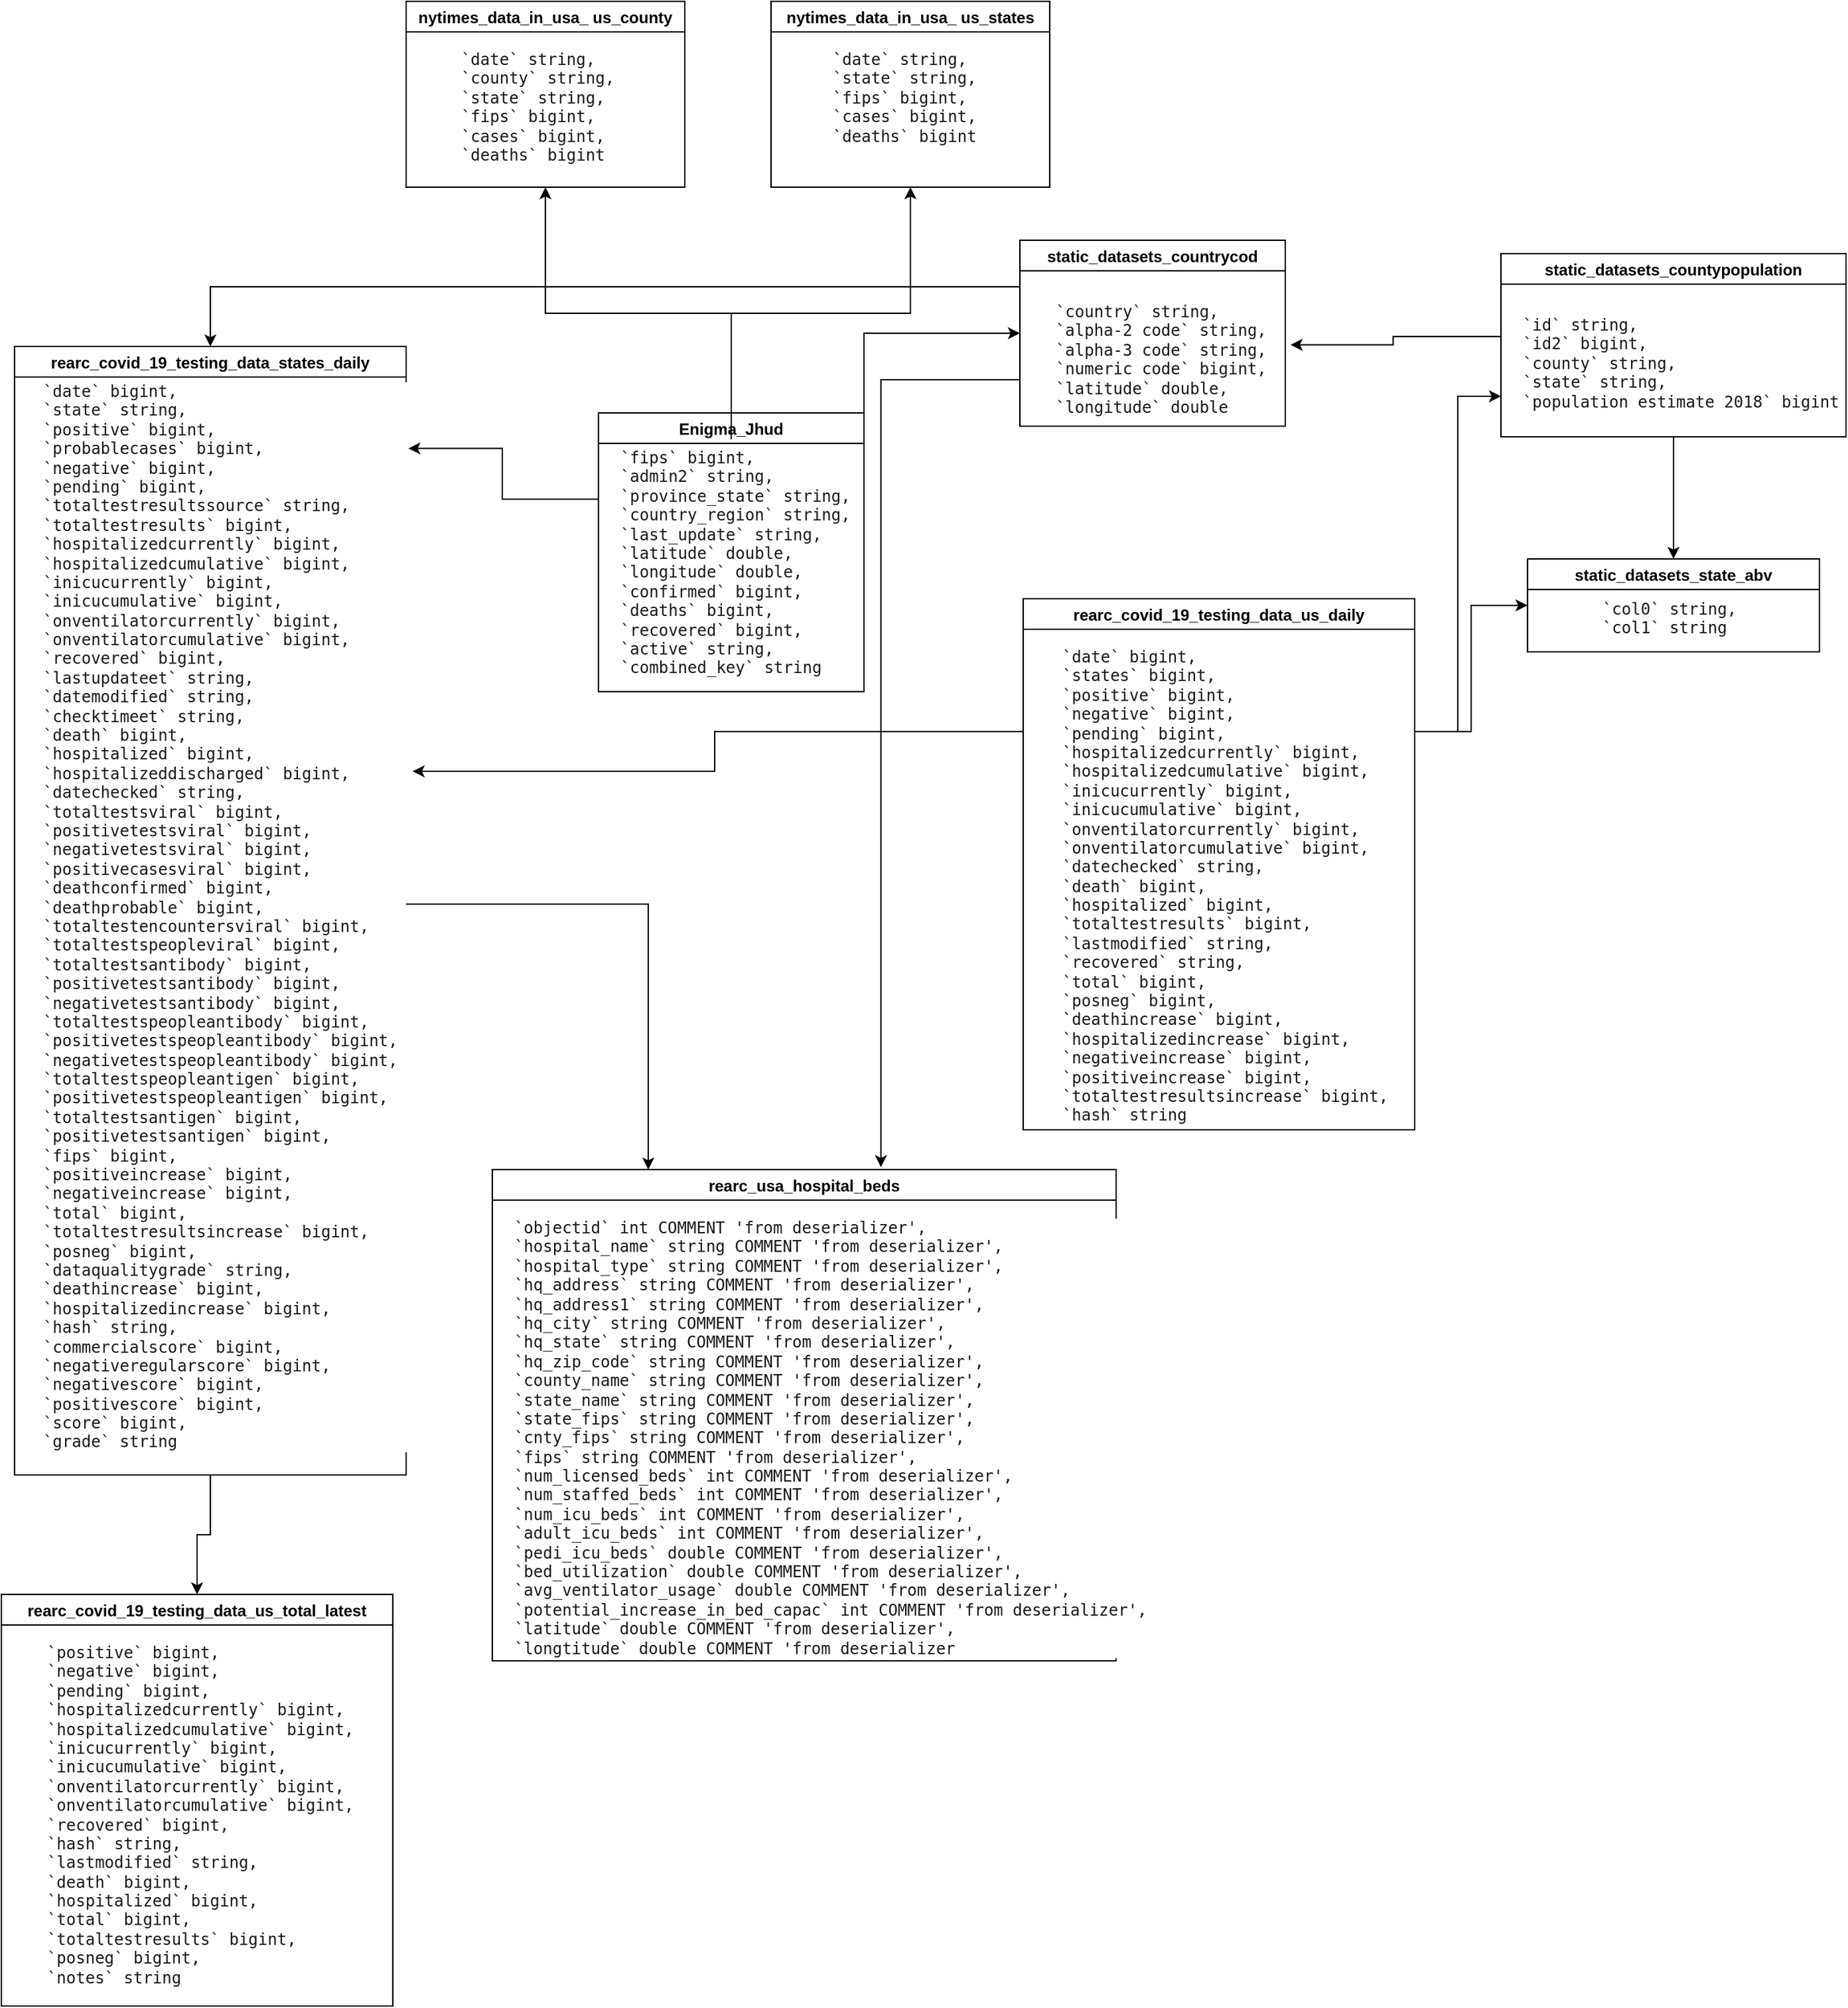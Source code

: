 <mxfile version="16.4.0" type="device"><diagram id="yud-Esq2TruF_h-ce3mI" name="Page-1"><mxGraphModel dx="2076" dy="1128" grid="1" gridSize="10" guides="1" tooltips="1" connect="1" arrows="1" fold="1" page="1" pageScale="1" pageWidth="1169" pageHeight="1654" math="0" shadow="0"><root><mxCell id="0"/><mxCell id="1" parent="0"/><mxCell id="qp9SyocR5Nth-Y_r-hlz-1" value="Enigma_Jhud" style="swimlane;" vertex="1" parent="1"><mxGeometry x="520" y="380" width="200" height="210" as="geometry"/></mxCell><mxCell id="qp9SyocR5Nth-Y_r-hlz-5" value="&lt;pre class=&quot;awsui_root_18wu0_sime4_93 awsui_box_18wu0_sime4_207 awsui_pre-variant_18wu0_sime4_207 awsui_p-xl_18wu0_sime4_674 awsui_color-default_18wu0_sime4_207 awsui_font-size-body-s_18wu0_sime4_346 awsui_font-weight-default_18wu0_sime4_263&quot; style=&quot;background: rgb(255, 255, 255); margin: 0px; overflow: auto; font-weight: 400; color: rgb(22, 25, 31); letter-spacing: normal; font-style: normal; text-align: left; text-indent: 0px; text-transform: none; word-spacing: 0px;&quot;&gt;  `fips` bigint, &#10;  `admin2` string, &#10;  `province_state` string, &#10;  `country_region` string, &#10;  `last_update` string, &#10;  `latitude` double, &#10;  `longitude` double, &#10;  `confirmed` bigint, &#10;  `deaths` bigint, &#10;  `recovered` bigint, &#10;  `active` string, &#10;  `combined_key` string&lt;/pre&gt;" style="text;whiteSpace=wrap;html=1;" vertex="1" parent="qp9SyocR5Nth-Y_r-hlz-1"><mxGeometry y="20" width="200" height="180" as="geometry"/></mxCell><mxCell id="qp9SyocR5Nth-Y_r-hlz-38" style="edgeStyle=orthogonalEdgeStyle;rounded=0;orthogonalLoop=1;jettySize=auto;html=1;exitX=0.5;exitY=1;exitDx=0;exitDy=0;entryX=0.5;entryY=0;entryDx=0;entryDy=0;" edge="1" parent="1" source="qp9SyocR5Nth-Y_r-hlz-2" target="qp9SyocR5Nth-Y_r-hlz-11"><mxGeometry relative="1" as="geometry"/></mxCell><mxCell id="qp9SyocR5Nth-Y_r-hlz-2" value="rearc_covid_19_testing_data_states_daily" style="swimlane;startSize=23;" vertex="1" parent="1"><mxGeometry x="80" y="330" width="295" height="850" as="geometry"/></mxCell><mxCell id="qp9SyocR5Nth-Y_r-hlz-8" value="&lt;pre class=&quot;awsui_root_18wu0_sime4_93 awsui_box_18wu0_sime4_207 awsui_pre-variant_18wu0_sime4_207 awsui_p-xl_18wu0_sime4_674 awsui_color-default_18wu0_sime4_207 awsui_font-size-body-s_18wu0_sime4_346 awsui_font-weight-default_18wu0_sime4_263&quot; style=&quot;background: rgb(255, 255, 255); margin: 0px; overflow: auto; font-weight: 400; color: rgb(22, 25, 31); letter-spacing: normal; font-style: normal; text-align: left; text-indent: 0px; text-transform: none; word-spacing: 0px;&quot;&gt;  `date` bigint, &#10;  `state` string, &#10;  `positive` bigint, &#10;  `probablecases` bigint, &#10;  `negative` bigint, &#10;  `pending` bigint, &#10;  `totaltestresultssource` string, &#10;  `totaltestresults` bigint, &#10;  `hospitalizedcurrently` bigint, &#10;  `hospitalizedcumulative` bigint, &#10;  `inicucurrently` bigint, &#10;  `inicucumulative` bigint, &#10;  `onventilatorcurrently` bigint, &#10;  `onventilatorcumulative` bigint, &#10;  `recovered` bigint, &#10;  `lastupdateet` string, &#10;  `datemodified` string, &#10;  `checktimeet` string, &#10;  `death` bigint, &#10;  `hospitalized` bigint, &#10;  `hospitalizeddischarged` bigint, &#10;  `datechecked` string, &#10;  `totaltestsviral` bigint, &#10;  `positivetestsviral` bigint, &#10;  `negativetestsviral` bigint, &#10;  `positivecasesviral` bigint, &#10;  `deathconfirmed` bigint, &#10;  `deathprobable` bigint, &#10;  `totaltestencountersviral` bigint, &#10;  `totaltestspeopleviral` bigint, &#10;  `totaltestsantibody` bigint, &#10;  `positivetestsantibody` bigint, &#10;  `negativetestsantibody` bigint, &#10;  `totaltestspeopleantibody` bigint, &#10;  `positivetestspeopleantibody` bigint, &#10;  `negativetestspeopleantibody` bigint, &#10;  `totaltestspeopleantigen` bigint, &#10;  `positivetestspeopleantigen` bigint, &#10;  `totaltestsantigen` bigint, &#10;  `positivetestsantigen` bigint, &#10;  `fips` bigint, &#10;  `positiveincrease` bigint, &#10;  `negativeincrease` bigint, &#10;  `total` bigint, &#10;  `totaltestresultsincrease` bigint, &#10;  `posneg` bigint, &#10;  `dataqualitygrade` string, &#10;  `deathincrease` bigint, &#10;  `hospitalizedincrease` bigint, &#10;  `hash` string, &#10;  `commercialscore` bigint, &#10;  `negativeregularscore` bigint, &#10;  `negativescore` bigint, &#10;  `positivescore` bigint, &#10;  `score` bigint, &#10;  `grade` string&lt;/pre&gt;" style="text;whiteSpace=wrap;html=1;" vertex="1" parent="qp9SyocR5Nth-Y_r-hlz-2"><mxGeometry x="5" y="20" width="290" height="800" as="geometry"/></mxCell><mxCell id="qp9SyocR5Nth-Y_r-hlz-3" value="nytimes_data_in_usa_ us_states" style="swimlane;" vertex="1" parent="1"><mxGeometry x="650" y="70" width="210" height="140" as="geometry"/></mxCell><mxCell id="qp9SyocR5Nth-Y_r-hlz-7" value="&lt;pre class=&quot;awsui_root_18wu0_sime4_93 awsui_box_18wu0_sime4_207 awsui_pre-variant_18wu0_sime4_207 awsui_p-xl_18wu0_sime4_674 awsui_color-default_18wu0_sime4_207 awsui_font-size-body-s_18wu0_sime4_346 awsui_font-weight-default_18wu0_sime4_263&quot; style=&quot;background: rgb(255 , 255 , 255) ; margin: 0px ; overflow: auto ; font-weight: 400 ; color: rgb(22 , 25 , 31) ; letter-spacing: normal ; font-style: normal ; text-align: left ; text-indent: 0px ; text-transform: none ; word-spacing: 0px&quot;&gt;  `date` string, &lt;br&gt;  `state` string, &lt;br&gt;  `fips` bigint, &lt;br&gt;  `cases` bigint, &lt;br&gt;  `deaths` bigint&lt;/pre&gt;" style="text;whiteSpace=wrap;html=1;" vertex="1" parent="qp9SyocR5Nth-Y_r-hlz-3"><mxGeometry x="30" y="30" width="140" height="90" as="geometry"/></mxCell><mxCell id="qp9SyocR5Nth-Y_r-hlz-4" value="nytimes_data_in_usa_ us_county" style="swimlane;startSize=23;" vertex="1" parent="1"><mxGeometry x="375" y="70" width="210" height="140" as="geometry"/></mxCell><mxCell id="qp9SyocR5Nth-Y_r-hlz-6" value="&lt;pre class=&quot;awsui_root_18wu0_sime4_93 awsui_box_18wu0_sime4_207 awsui_pre-variant_18wu0_sime4_207 awsui_p-xl_18wu0_sime4_674 awsui_color-default_18wu0_sime4_207 awsui_font-size-body-s_18wu0_sime4_346 awsui_font-weight-default_18wu0_sime4_263&quot; style=&quot;background: rgb(255, 255, 255); margin: 0px; overflow: auto; font-weight: 400; color: rgb(22, 25, 31); letter-spacing: normal; font-style: normal; text-align: left; text-indent: 0px; text-transform: none; word-spacing: 0px;&quot;&gt;  `date` string, &#10;  `county` string, &#10;  `state` string, &#10;  `fips` bigint, &#10;  `cases` bigint, &#10;  `deaths` bigint&lt;/pre&gt;" style="text;whiteSpace=wrap;html=1;" vertex="1" parent="qp9SyocR5Nth-Y_r-hlz-4"><mxGeometry x="25" y="30" width="150" height="100" as="geometry"/></mxCell><mxCell id="qp9SyocR5Nth-Y_r-hlz-30" style="edgeStyle=orthogonalEdgeStyle;rounded=0;orthogonalLoop=1;jettySize=auto;html=1;exitX=1;exitY=0.25;exitDx=0;exitDy=0;entryX=0;entryY=0.75;entryDx=0;entryDy=0;" edge="1" parent="1" source="qp9SyocR5Nth-Y_r-hlz-9" target="qp9SyocR5Nth-Y_r-hlz-22"><mxGeometry relative="1" as="geometry"/></mxCell><mxCell id="qp9SyocR5Nth-Y_r-hlz-31" style="edgeStyle=orthogonalEdgeStyle;rounded=0;orthogonalLoop=1;jettySize=auto;html=1;exitX=1;exitY=0.25;exitDx=0;exitDy=0;entryX=0;entryY=0.5;entryDx=0;entryDy=0;" edge="1" parent="1" source="qp9SyocR5Nth-Y_r-hlz-9" target="qp9SyocR5Nth-Y_r-hlz-23"><mxGeometry relative="1" as="geometry"/></mxCell><mxCell id="qp9SyocR5Nth-Y_r-hlz-35" style="edgeStyle=orthogonalEdgeStyle;rounded=0;orthogonalLoop=1;jettySize=auto;html=1;exitX=0;exitY=0.25;exitDx=0;exitDy=0;entryX=1.017;entryY=0.375;entryDx=0;entryDy=0;entryPerimeter=0;" edge="1" parent="1" source="qp9SyocR5Nth-Y_r-hlz-9" target="qp9SyocR5Nth-Y_r-hlz-8"><mxGeometry relative="1" as="geometry"/></mxCell><mxCell id="qp9SyocR5Nth-Y_r-hlz-9" value="rearc_covid_19_testing_data_us_daily" style="swimlane;startSize=23;" vertex="1" parent="1"><mxGeometry x="840" y="520" width="295" height="400" as="geometry"/></mxCell><mxCell id="qp9SyocR5Nth-Y_r-hlz-12" value="&lt;pre class=&quot;awsui_root_18wu0_sime4_93 awsui_box_18wu0_sime4_207 awsui_pre-variant_18wu0_sime4_207 awsui_p-xl_18wu0_sime4_674 awsui_color-default_18wu0_sime4_207 awsui_font-size-body-s_18wu0_sime4_346 awsui_font-weight-default_18wu0_sime4_263&quot; style=&quot;background: rgb(255, 255, 255); margin: 0px; overflow: auto; font-weight: 400; color: rgb(22, 25, 31); letter-spacing: normal; font-style: normal; text-align: left; text-indent: 0px; text-transform: none; word-spacing: 0px;&quot;&gt;  `date` bigint, &#10;  `states` bigint, &#10;  `positive` bigint, &#10;  `negative` bigint, &#10;  `pending` bigint, &#10;  `hospitalizedcurrently` bigint, &#10;  `hospitalizedcumulative` bigint, &#10;  `inicucurrently` bigint, &#10;  `inicucumulative` bigint, &#10;  `onventilatorcurrently` bigint, &#10;  `onventilatorcumulative` bigint, &#10;  `datechecked` string, &#10;  `death` bigint, &#10;  `hospitalized` bigint, &#10;  `totaltestresults` bigint, &#10;  `lastmodified` string, &#10;  `recovered` string, &#10;  `total` bigint, &#10;  `posneg` bigint, &#10;  `deathincrease` bigint, &#10;  `hospitalizedincrease` bigint, &#10;  `negativeincrease` bigint, &#10;  `positiveincrease` bigint, &#10;  `totaltestresultsincrease` bigint, &#10;  `hash` string&lt;/pre&gt;" style="text;whiteSpace=wrap;html=1;" vertex="1" parent="qp9SyocR5Nth-Y_r-hlz-9"><mxGeometry x="12.5" y="30" width="270" height="370" as="geometry"/></mxCell><mxCell id="qp9SyocR5Nth-Y_r-hlz-11" value="rearc_covid_19_testing_data_us_total_latest" style="swimlane;startSize=23;" vertex="1" parent="1"><mxGeometry x="70" y="1270" width="295" height="310" as="geometry"/></mxCell><mxCell id="qp9SyocR5Nth-Y_r-hlz-13" value="&lt;pre class=&quot;awsui_root_18wu0_sime4_93 awsui_box_18wu0_sime4_207 awsui_pre-variant_18wu0_sime4_207 awsui_p-xl_18wu0_sime4_674 awsui_color-default_18wu0_sime4_207 awsui_font-size-body-s_18wu0_sime4_346 awsui_font-weight-default_18wu0_sime4_263&quot; style=&quot;background: rgb(255, 255, 255); margin: 0px; overflow: auto; font-weight: 400; color: rgb(22, 25, 31); letter-spacing: normal; font-style: normal; text-align: left; text-indent: 0px; text-transform: none; word-spacing: 0px;&quot;&gt;  `positive` bigint, &#10;  `negative` bigint, &#10;  `pending` bigint, &#10;  `hospitalizedcurrently` bigint, &#10;  `hospitalizedcumulative` bigint, &#10;  `inicucurrently` bigint, &#10;  `inicucumulative` bigint, &#10;  `onventilatorcurrently` bigint, &#10;  `onventilatorcumulative` bigint, &#10;  `recovered` bigint, &#10;  `hash` string, &#10;  `lastmodified` string, &#10;  `death` bigint, &#10;  `hospitalized` bigint, &#10;  `total` bigint, &#10;  `totaltestresults` bigint, &#10;  `posneg` bigint, &#10;  `notes` string&lt;/pre&gt;" style="text;whiteSpace=wrap;html=1;" vertex="1" parent="qp9SyocR5Nth-Y_r-hlz-11"><mxGeometry x="17.5" y="30" width="260" height="270" as="geometry"/></mxCell><mxCell id="qp9SyocR5Nth-Y_r-hlz-14" value="rearc_usa_hospital_beds" style="swimlane;" vertex="1" parent="1"><mxGeometry x="440" y="950" width="470" height="370" as="geometry"/></mxCell><mxCell id="qp9SyocR5Nth-Y_r-hlz-20" value="&lt;pre class=&quot;awsui_root_18wu0_sime4_93 awsui_box_18wu0_sime4_207 awsui_pre-variant_18wu0_sime4_207 awsui_p-xl_18wu0_sime4_674 awsui_color-default_18wu0_sime4_207 awsui_font-size-body-s_18wu0_sime4_346 awsui_font-weight-default_18wu0_sime4_263&quot; style=&quot;background: rgb(255, 255, 255); margin: 0px; overflow: auto; font-weight: 400; color: rgb(22, 25, 31); letter-spacing: normal; font-style: normal; text-align: left; text-indent: 0px; text-transform: none; word-spacing: 0px;&quot;&gt;  `objectid` int COMMENT 'from deserializer', &#10;  `hospital_name` string COMMENT 'from deserializer', &#10;  `hospital_type` string COMMENT 'from deserializer', &#10;  `hq_address` string COMMENT 'from deserializer', &#10;  `hq_address1` string COMMENT 'from deserializer', &#10;  `hq_city` string COMMENT 'from deserializer', &#10;  `hq_state` string COMMENT 'from deserializer', &#10;  `hq_zip_code` string COMMENT 'from deserializer', &#10;  `county_name` string COMMENT 'from deserializer', &#10;  `state_name` string COMMENT 'from deserializer', &#10;  `state_fips` string COMMENT 'from deserializer', &#10;  `cnty_fips` string COMMENT 'from deserializer', &#10;  `fips` string COMMENT 'from deserializer', &#10;  `num_licensed_beds` int COMMENT 'from deserializer', &#10;  `num_staffed_beds` int COMMENT 'from deserializer', &#10;  `num_icu_beds` int COMMENT 'from deserializer', &#10;  `adult_icu_beds` int COMMENT 'from deserializer', &#10;  `pedi_icu_beds` double COMMENT 'from deserializer', &#10;  `bed_utilization` double COMMENT 'from deserializer', &#10;  `avg_ventilator_usage` double COMMENT 'from deserializer', &#10;  `potential_increase_in_bed_capac` int COMMENT 'from deserializer', &#10;  `latitude` double COMMENT 'from deserializer', &#10;  `longtitude` double COMMENT 'from deserializer&lt;/pre&gt;" style="text;whiteSpace=wrap;html=1;" vertex="1" parent="qp9SyocR5Nth-Y_r-hlz-14"><mxGeometry y="30" width="470" height="340" as="geometry"/></mxCell><mxCell id="qp9SyocR5Nth-Y_r-hlz-37" style="edgeStyle=orthogonalEdgeStyle;rounded=0;orthogonalLoop=1;jettySize=auto;html=1;exitX=0;exitY=0.25;exitDx=0;exitDy=0;entryX=0.5;entryY=0;entryDx=0;entryDy=0;" edge="1" parent="1" source="qp9SyocR5Nth-Y_r-hlz-16" target="qp9SyocR5Nth-Y_r-hlz-2"><mxGeometry relative="1" as="geometry"/></mxCell><mxCell id="qp9SyocR5Nth-Y_r-hlz-40" style="edgeStyle=orthogonalEdgeStyle;rounded=0;orthogonalLoop=1;jettySize=auto;html=1;exitX=0;exitY=0.75;exitDx=0;exitDy=0;entryX=0.623;entryY=-0.005;entryDx=0;entryDy=0;entryPerimeter=0;" edge="1" parent="1" source="qp9SyocR5Nth-Y_r-hlz-16" target="qp9SyocR5Nth-Y_r-hlz-14"><mxGeometry relative="1" as="geometry"/></mxCell><mxCell id="qp9SyocR5Nth-Y_r-hlz-16" value="static_datasets_countrycod" style="swimlane;" vertex="1" parent="1"><mxGeometry x="837.5" y="250" width="200" height="140" as="geometry"/></mxCell><mxCell id="qp9SyocR5Nth-Y_r-hlz-21" value="&lt;pre class=&quot;awsui_root_18wu0_sime4_93 awsui_box_18wu0_sime4_207 awsui_pre-variant_18wu0_sime4_207 awsui_p-xl_18wu0_sime4_674 awsui_color-default_18wu0_sime4_207 awsui_font-size-body-s_18wu0_sime4_346 awsui_font-weight-default_18wu0_sime4_263&quot; style=&quot;background: rgb(255, 255, 255); margin: 0px; overflow: auto; font-weight: 400; color: rgb(22, 25, 31); letter-spacing: normal; font-style: normal; text-align: left; text-indent: 0px; text-transform: none; word-spacing: 0px;&quot;&gt;  `country` string, &#10;  `alpha-2 code` string, &#10;  `alpha-3 code` string, &#10;  `numeric code` bigint, &#10;  `latitude` double, &#10;  `longitude` double&lt;/pre&gt;" style="text;whiteSpace=wrap;html=1;" vertex="1" parent="qp9SyocR5Nth-Y_r-hlz-16"><mxGeometry x="10" y="40" width="190" height="100" as="geometry"/></mxCell><mxCell id="qp9SyocR5Nth-Y_r-hlz-33" style="edgeStyle=orthogonalEdgeStyle;rounded=0;orthogonalLoop=1;jettySize=auto;html=1;exitX=0.5;exitY=1;exitDx=0;exitDy=0;entryX=0.5;entryY=0;entryDx=0;entryDy=0;" edge="1" parent="1" source="qp9SyocR5Nth-Y_r-hlz-18" target="qp9SyocR5Nth-Y_r-hlz-23"><mxGeometry relative="1" as="geometry"/></mxCell><mxCell id="qp9SyocR5Nth-Y_r-hlz-18" value="static_datasets_countypopulation" style="swimlane;" vertex="1" parent="1"><mxGeometry x="1200" y="260" width="260" height="138" as="geometry"/></mxCell><mxCell id="qp9SyocR5Nth-Y_r-hlz-22" value="&lt;pre class=&quot;awsui_root_18wu0_sime4_93 awsui_box_18wu0_sime4_207 awsui_pre-variant_18wu0_sime4_207 awsui_p-xl_18wu0_sime4_674 awsui_color-default_18wu0_sime4_207 awsui_font-size-body-s_18wu0_sime4_346 awsui_font-weight-default_18wu0_sime4_263&quot; style=&quot;background: rgb(255, 255, 255); margin: 0px; overflow: auto; font-weight: 400; color: rgb(22, 25, 31); letter-spacing: normal; font-style: normal; text-align: left; text-indent: 0px; text-transform: none; word-spacing: 0px;&quot;&gt;  `id` string, &#10;  `id2` bigint, &#10;  `county` string, &#10;  `state` string, &#10;  `population estimate 2018` bigint&lt;/pre&gt;" style="text;whiteSpace=wrap;html=1;" vertex="1" parent="qp9SyocR5Nth-Y_r-hlz-18"><mxGeometry y="40" width="260" height="90" as="geometry"/></mxCell><mxCell id="qp9SyocR5Nth-Y_r-hlz-23" value="static_datasets_state_abv" style="swimlane;" vertex="1" parent="1"><mxGeometry x="1220" y="490" width="220" height="70" as="geometry"/></mxCell><mxCell id="qp9SyocR5Nth-Y_r-hlz-25" value="&lt;pre class=&quot;awsui_root_18wu0_sime4_93 awsui_box_18wu0_sime4_207 awsui_pre-variant_18wu0_sime4_207 awsui_p-xl_18wu0_sime4_674 awsui_color-default_18wu0_sime4_207 awsui_font-size-body-s_18wu0_sime4_346 awsui_font-weight-default_18wu0_sime4_263&quot; style=&quot;background: rgb(255, 255, 255); margin: 0px; overflow: auto; font-weight: 400; color: rgb(22, 25, 31); letter-spacing: normal; font-style: normal; text-align: left; text-indent: 0px; text-transform: none; word-spacing: 0px;&quot;&gt;  `col0` string, &#10;  `col1` string&lt;/pre&gt;" style="text;whiteSpace=wrap;html=1;" vertex="1" parent="qp9SyocR5Nth-Y_r-hlz-23"><mxGeometry x="40" y="24" width="140" height="40" as="geometry"/></mxCell><mxCell id="qp9SyocR5Nth-Y_r-hlz-27" style="edgeStyle=orthogonalEdgeStyle;rounded=0;orthogonalLoop=1;jettySize=auto;html=1;entryX=0.5;entryY=1;entryDx=0;entryDy=0;" edge="1" parent="1" source="qp9SyocR5Nth-Y_r-hlz-5" target="qp9SyocR5Nth-Y_r-hlz-4"><mxGeometry relative="1" as="geometry"><Array as="points"><mxPoint x="620" y="305"/><mxPoint x="480" y="305"/></Array></mxGeometry></mxCell><mxCell id="qp9SyocR5Nth-Y_r-hlz-28" style="edgeStyle=orthogonalEdgeStyle;rounded=0;orthogonalLoop=1;jettySize=auto;html=1;entryX=0.5;entryY=1;entryDx=0;entryDy=0;" edge="1" parent="1" source="qp9SyocR5Nth-Y_r-hlz-5" target="qp9SyocR5Nth-Y_r-hlz-3"><mxGeometry relative="1" as="geometry"/></mxCell><mxCell id="qp9SyocR5Nth-Y_r-hlz-29" style="edgeStyle=orthogonalEdgeStyle;rounded=0;orthogonalLoop=1;jettySize=auto;html=1;exitX=1;exitY=0;exitDx=0;exitDy=0;entryX=0;entryY=0.5;entryDx=0;entryDy=0;" edge="1" parent="1" source="qp9SyocR5Nth-Y_r-hlz-5" target="qp9SyocR5Nth-Y_r-hlz-16"><mxGeometry relative="1" as="geometry"/></mxCell><mxCell id="qp9SyocR5Nth-Y_r-hlz-32" style="edgeStyle=orthogonalEdgeStyle;rounded=0;orthogonalLoop=1;jettySize=auto;html=1;exitX=0;exitY=0.25;exitDx=0;exitDy=0;entryX=1.021;entryY=0.387;entryDx=0;entryDy=0;entryPerimeter=0;" edge="1" parent="1" source="qp9SyocR5Nth-Y_r-hlz-22" target="qp9SyocR5Nth-Y_r-hlz-21"><mxGeometry relative="1" as="geometry"/></mxCell><mxCell id="qp9SyocR5Nth-Y_r-hlz-34" style="edgeStyle=orthogonalEdgeStyle;rounded=0;orthogonalLoop=1;jettySize=auto;html=1;exitX=0;exitY=0.25;exitDx=0;exitDy=0;entryX=1.006;entryY=0.071;entryDx=0;entryDy=0;entryPerimeter=0;" edge="1" parent="1" source="qp9SyocR5Nth-Y_r-hlz-5" target="qp9SyocR5Nth-Y_r-hlz-8"><mxGeometry relative="1" as="geometry"/></mxCell><mxCell id="qp9SyocR5Nth-Y_r-hlz-39" style="edgeStyle=orthogonalEdgeStyle;rounded=0;orthogonalLoop=1;jettySize=auto;html=1;exitX=1;exitY=0.5;exitDx=0;exitDy=0;entryX=0.25;entryY=0;entryDx=0;entryDy=0;" edge="1" parent="1" source="qp9SyocR5Nth-Y_r-hlz-8" target="qp9SyocR5Nth-Y_r-hlz-14"><mxGeometry relative="1" as="geometry"/></mxCell></root></mxGraphModel></diagram></mxfile>
